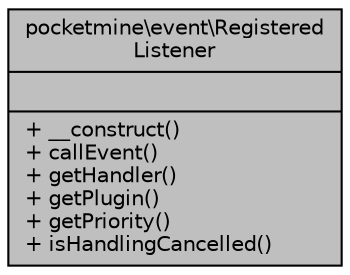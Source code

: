 digraph "pocketmine\event\RegisteredListener"
{
 // INTERACTIVE_SVG=YES
 // LATEX_PDF_SIZE
  edge [fontname="Helvetica",fontsize="10",labelfontname="Helvetica",labelfontsize="10"];
  node [fontname="Helvetica",fontsize="10",shape=record];
  Node1 [label="{pocketmine\\event\\Registered\lListener\n||+ __construct()\l+ callEvent()\l+ getHandler()\l+ getPlugin()\l+ getPriority()\l+ isHandlingCancelled()\l}",height=0.2,width=0.4,color="black", fillcolor="grey75", style="filled", fontcolor="black",tooltip=" "];
}
